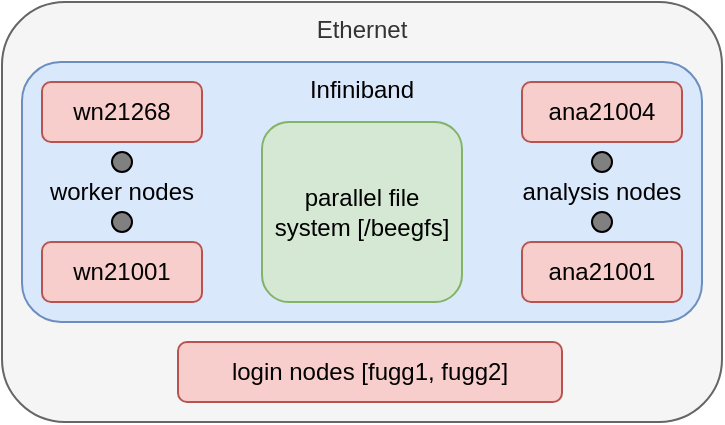 <mxfile version="20.3.0" type="device"><diagram id="tMV6asGseupJRcHH3e-e" name="Page-1"><mxGraphModel dx="553" dy="426" grid="1" gridSize="10" guides="1" tooltips="1" connect="1" arrows="1" fold="1" page="1" pageScale="1" pageWidth="827" pageHeight="1169" math="0" shadow="0"><root><mxCell id="0"/><mxCell id="1" parent="0"/><mxCell id="ckrEh5BPkcdEmvIa4dRv-11" value="Ethernet" style="rounded=1;whiteSpace=wrap;html=1;verticalAlign=top;fillColor=#f5f5f5;fontColor=#333333;strokeColor=#666666;" vertex="1" parent="1"><mxGeometry x="220" y="200" width="360" height="210" as="geometry"/></mxCell><mxCell id="ckrEh5BPkcdEmvIa4dRv-10" value="Infiniband" style="rounded=1;whiteSpace=wrap;html=1;verticalAlign=top;fillColor=#dae8fc;strokeColor=#6c8ebf;" vertex="1" parent="1"><mxGeometry x="230" y="230" width="340" height="130" as="geometry"/></mxCell><mxCell id="ckrEh5BPkcdEmvIa4dRv-1" value="wn21001" style="rounded=1;whiteSpace=wrap;html=1;fillColor=#f8cecc;strokeColor=#b85450;" vertex="1" parent="1"><mxGeometry x="240" y="320" width="80" height="30" as="geometry"/></mxCell><mxCell id="ckrEh5BPkcdEmvIa4dRv-2" value="wn21268" style="rounded=1;whiteSpace=wrap;html=1;fillColor=#f8cecc;strokeColor=#b85450;" vertex="1" parent="1"><mxGeometry x="240" y="240" width="80" height="30" as="geometry"/></mxCell><mxCell id="ckrEh5BPkcdEmvIa4dRv-3" value="parallel file system [/beegfs]" style="rounded=1;whiteSpace=wrap;html=1;fillColor=#d5e8d4;strokeColor=#82b366;" vertex="1" parent="1"><mxGeometry x="350" y="260" width="100" height="90" as="geometry"/></mxCell><mxCell id="ckrEh5BPkcdEmvIa4dRv-4" value="login nodes [fugg1, fugg2]" style="rounded=1;whiteSpace=wrap;html=1;fillColor=#f8cecc;strokeColor=#b85450;" vertex="1" parent="1"><mxGeometry x="308" y="370" width="192" height="30" as="geometry"/></mxCell><mxCell id="ckrEh5BPkcdEmvIa4dRv-5" value="ana21001" style="rounded=1;whiteSpace=wrap;html=1;strokeColor=#b85450;fillColor=#f8cecc;" vertex="1" parent="1"><mxGeometry x="480" y="320" width="80" height="30" as="geometry"/></mxCell><mxCell id="ckrEh5BPkcdEmvIa4dRv-6" value="ana21004" style="rounded=1;whiteSpace=wrap;html=1;strokeColor=#b85450;fillColor=#f8cecc;" vertex="1" parent="1"><mxGeometry x="480" y="240" width="80" height="30" as="geometry"/></mxCell><mxCell id="ckrEh5BPkcdEmvIa4dRv-13" value="worker nodes" style="text;html=1;strokeColor=none;fillColor=none;align=center;verticalAlign=middle;whiteSpace=wrap;rounded=0;rotation=0;" vertex="1" parent="1"><mxGeometry x="235" y="280" width="90" height="30" as="geometry"/></mxCell><mxCell id="ckrEh5BPkcdEmvIa4dRv-14" value="analysis nodes" style="text;html=1;strokeColor=none;fillColor=none;align=center;verticalAlign=middle;whiteSpace=wrap;rounded=0;rotation=0;" vertex="1" parent="1"><mxGeometry x="475" y="280" width="90" height="30" as="geometry"/></mxCell><mxCell id="ckrEh5BPkcdEmvIa4dRv-17" value="" style="ellipse;whiteSpace=wrap;html=1;aspect=fixed;fillColor=#808080;" vertex="1" parent="1"><mxGeometry x="275" y="305" width="10" height="10" as="geometry"/></mxCell><mxCell id="ckrEh5BPkcdEmvIa4dRv-18" value="" style="ellipse;whiteSpace=wrap;html=1;aspect=fixed;fillColor=#808080;" vertex="1" parent="1"><mxGeometry x="275" y="275" width="10" height="10" as="geometry"/></mxCell><mxCell id="ckrEh5BPkcdEmvIa4dRv-23" value="" style="ellipse;whiteSpace=wrap;html=1;aspect=fixed;fillColor=#808080;" vertex="1" parent="1"><mxGeometry x="515" y="305" width="10" height="10" as="geometry"/></mxCell><mxCell id="ckrEh5BPkcdEmvIa4dRv-24" value="" style="ellipse;whiteSpace=wrap;html=1;aspect=fixed;fillColor=#808080;" vertex="1" parent="1"><mxGeometry x="515" y="275" width="10" height="10" as="geometry"/></mxCell></root></mxGraphModel></diagram></mxfile>